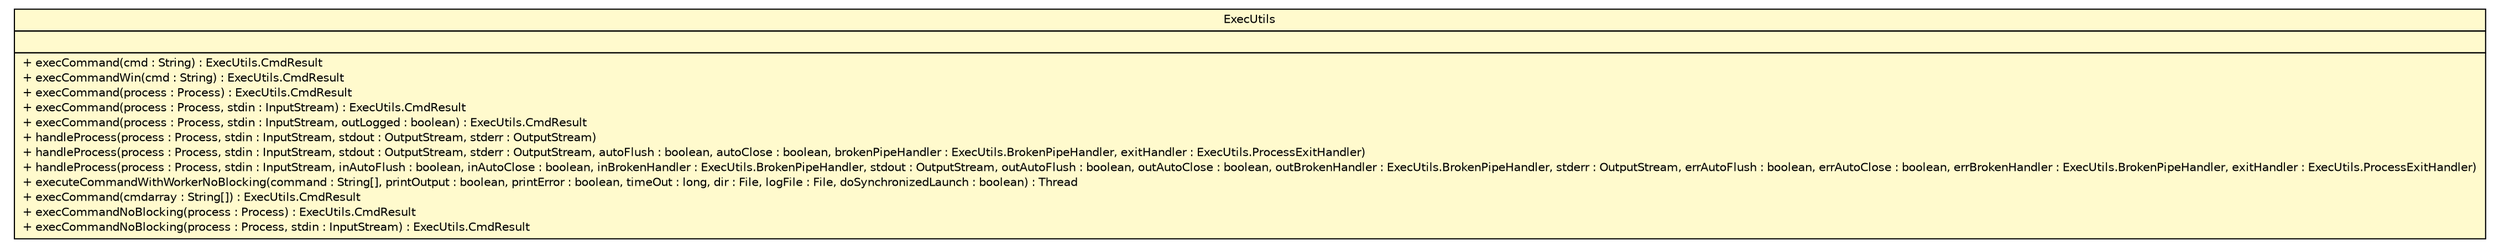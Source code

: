 #!/usr/local/bin/dot
#
# Class diagram 
# Generated by UMLGraph version R5_6 (http://www.umlgraph.org/)
#

digraph G {
	edge [fontname="Helvetica",fontsize=10,labelfontname="Helvetica",labelfontsize=10];
	node [fontname="Helvetica",fontsize=10,shape=plaintext];
	nodesep=0.25;
	ranksep=0.5;
	// sorcer.util.exec.ExecUtils
	c229189 [label=<<table title="sorcer.util.exec.ExecUtils" border="0" cellborder="1" cellspacing="0" cellpadding="2" port="p" bgcolor="lemonChiffon" href="./ExecUtils.html">
		<tr><td><table border="0" cellspacing="0" cellpadding="1">
<tr><td align="center" balign="center"> ExecUtils </td></tr>
		</table></td></tr>
		<tr><td><table border="0" cellspacing="0" cellpadding="1">
<tr><td align="left" balign="left">  </td></tr>
		</table></td></tr>
		<tr><td><table border="0" cellspacing="0" cellpadding="1">
<tr><td align="left" balign="left"> + execCommand(cmd : String) : ExecUtils.CmdResult </td></tr>
<tr><td align="left" balign="left"> + execCommandWin(cmd : String) : ExecUtils.CmdResult </td></tr>
<tr><td align="left" balign="left"> + execCommand(process : Process) : ExecUtils.CmdResult </td></tr>
<tr><td align="left" balign="left"> + execCommand(process : Process, stdin : InputStream) : ExecUtils.CmdResult </td></tr>
<tr><td align="left" balign="left"> + execCommand(process : Process, stdin : InputStream, outLogged : boolean) : ExecUtils.CmdResult </td></tr>
<tr><td align="left" balign="left"> + handleProcess(process : Process, stdin : InputStream, stdout : OutputStream, stderr : OutputStream) </td></tr>
<tr><td align="left" balign="left"> + handleProcess(process : Process, stdin : InputStream, stdout : OutputStream, stderr : OutputStream, autoFlush : boolean, autoClose : boolean, brokenPipeHandler : ExecUtils.BrokenPipeHandler, exitHandler : ExecUtils.ProcessExitHandler) </td></tr>
<tr><td align="left" balign="left"> + handleProcess(process : Process, stdin : InputStream, inAutoFlush : boolean, inAutoClose : boolean, inBrokenHandler : ExecUtils.BrokenPipeHandler, stdout : OutputStream, outAutoFlush : boolean, outAutoClose : boolean, outBrokenHandler : ExecUtils.BrokenPipeHandler, stderr : OutputStream, errAutoFlush : boolean, errAutoClose : boolean, errBrokenHandler : ExecUtils.BrokenPipeHandler, exitHandler : ExecUtils.ProcessExitHandler) </td></tr>
<tr><td align="left" balign="left"> + executeCommandWithWorkerNoBlocking(command : String[], printOutput : boolean, printError : boolean, timeOut : long, dir : File, logFile : File, doSynchronizedLaunch : boolean) : Thread </td></tr>
<tr><td align="left" balign="left"> + execCommand(cmdarray : String[]) : ExecUtils.CmdResult </td></tr>
<tr><td align="left" balign="left"> + execCommandNoBlocking(process : Process) : ExecUtils.CmdResult </td></tr>
<tr><td align="left" balign="left"> + execCommandNoBlocking(process : Process, stdin : InputStream) : ExecUtils.CmdResult </td></tr>
		</table></td></tr>
		</table>>, URL="./ExecUtils.html", fontname="Helvetica", fontcolor="black", fontsize=10.0];
}

